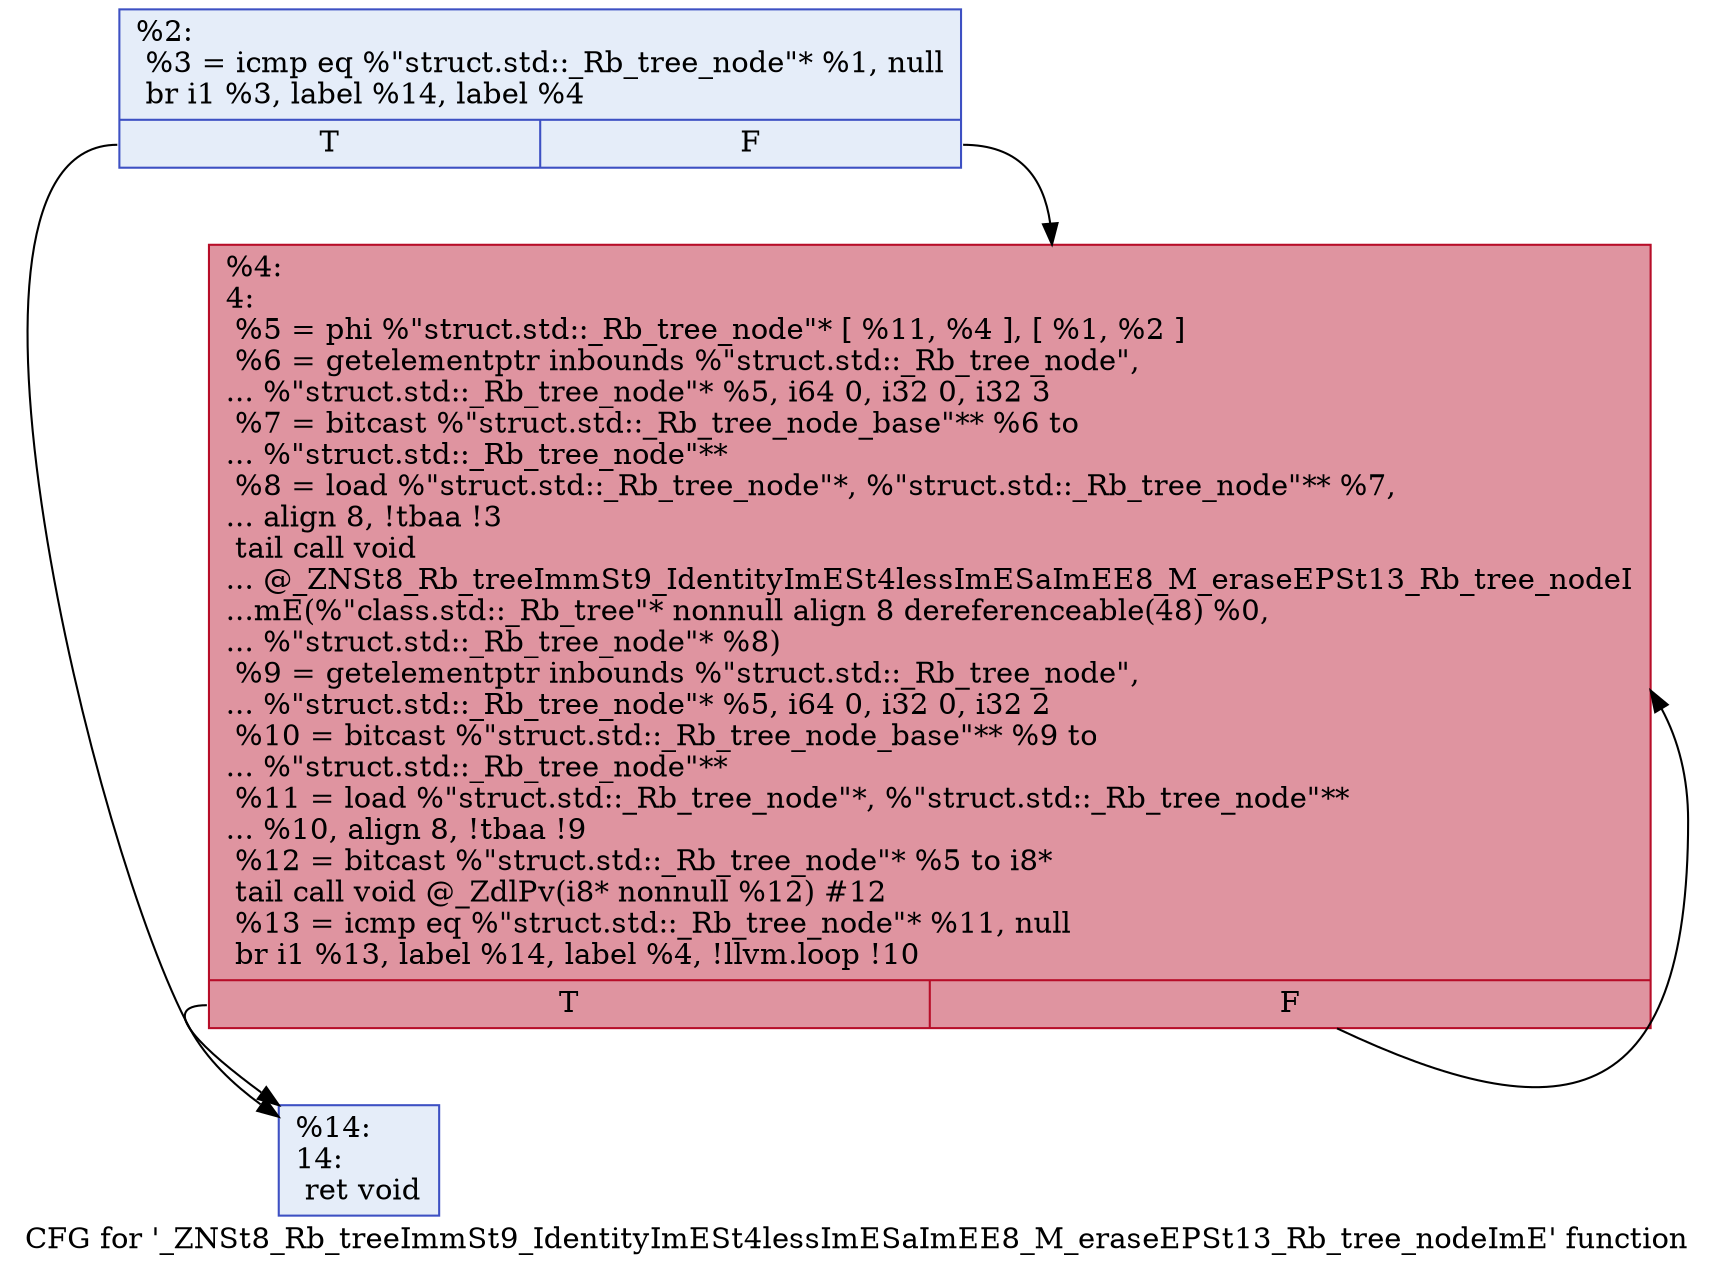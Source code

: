 digraph "CFG for '_ZNSt8_Rb_treeImmSt9_IdentityImESt4lessImESaImEE8_M_eraseEPSt13_Rb_tree_nodeImE' function" {
	label="CFG for '_ZNSt8_Rb_treeImmSt9_IdentityImESt4lessImESaImEE8_M_eraseEPSt13_Rb_tree_nodeImE' function";

	Node0x55dfbe052530 [shape=record,color="#3d50c3ff", style=filled, fillcolor="#c5d6f270",label="{%2:\l  %3 = icmp eq %\"struct.std::_Rb_tree_node\"* %1, null\l  br i1 %3, label %14, label %4\l|{<s0>T|<s1>F}}"];
	Node0x55dfbe052530:s0 -> Node0x55dfbe052580;
	Node0x55dfbe052530:s1 -> Node0x55dfbe0525d0;
	Node0x55dfbe0525d0 [shape=record,color="#b70d28ff", style=filled, fillcolor="#b70d2870",label="{%4:\l4:                                                \l  %5 = phi %\"struct.std::_Rb_tree_node\"* [ %11, %4 ], [ %1, %2 ]\l  %6 = getelementptr inbounds %\"struct.std::_Rb_tree_node\",\l... %\"struct.std::_Rb_tree_node\"* %5, i64 0, i32 0, i32 3\l  %7 = bitcast %\"struct.std::_Rb_tree_node_base\"** %6 to\l... %\"struct.std::_Rb_tree_node\"**\l  %8 = load %\"struct.std::_Rb_tree_node\"*, %\"struct.std::_Rb_tree_node\"** %7,\l... align 8, !tbaa !3\l  tail call void\l... @_ZNSt8_Rb_treeImmSt9_IdentityImESt4lessImESaImEE8_M_eraseEPSt13_Rb_tree_nodeI\l...mE(%\"class.std::_Rb_tree\"* nonnull align 8 dereferenceable(48) %0,\l... %\"struct.std::_Rb_tree_node\"* %8)\l  %9 = getelementptr inbounds %\"struct.std::_Rb_tree_node\",\l... %\"struct.std::_Rb_tree_node\"* %5, i64 0, i32 0, i32 2\l  %10 = bitcast %\"struct.std::_Rb_tree_node_base\"** %9 to\l... %\"struct.std::_Rb_tree_node\"**\l  %11 = load %\"struct.std::_Rb_tree_node\"*, %\"struct.std::_Rb_tree_node\"**\l... %10, align 8, !tbaa !9\l  %12 = bitcast %\"struct.std::_Rb_tree_node\"* %5 to i8*\l  tail call void @_ZdlPv(i8* nonnull %12) #12\l  %13 = icmp eq %\"struct.std::_Rb_tree_node\"* %11, null\l  br i1 %13, label %14, label %4, !llvm.loop !10\l|{<s0>T|<s1>F}}"];
	Node0x55dfbe0525d0:s0 -> Node0x55dfbe052580;
	Node0x55dfbe0525d0:s1 -> Node0x55dfbe0525d0;
	Node0x55dfbe052580 [shape=record,color="#3d50c3ff", style=filled, fillcolor="#c5d6f270",label="{%14:\l14:                                               \l  ret void\l}"];
}
